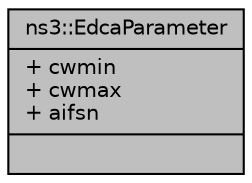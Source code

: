 digraph "ns3::EdcaParameter"
{
  edge [fontname="Helvetica",fontsize="10",labelfontname="Helvetica",labelfontsize="10"];
  node [fontname="Helvetica",fontsize="10",shape=record];
  Node1 [label="{ns3::EdcaParameter\n|+ cwmin\l+ cwmax\l+ aifsn\l|}",height=0.2,width=0.4,color="black", fillcolor="grey75", style="filled", fontcolor="black"];
}
